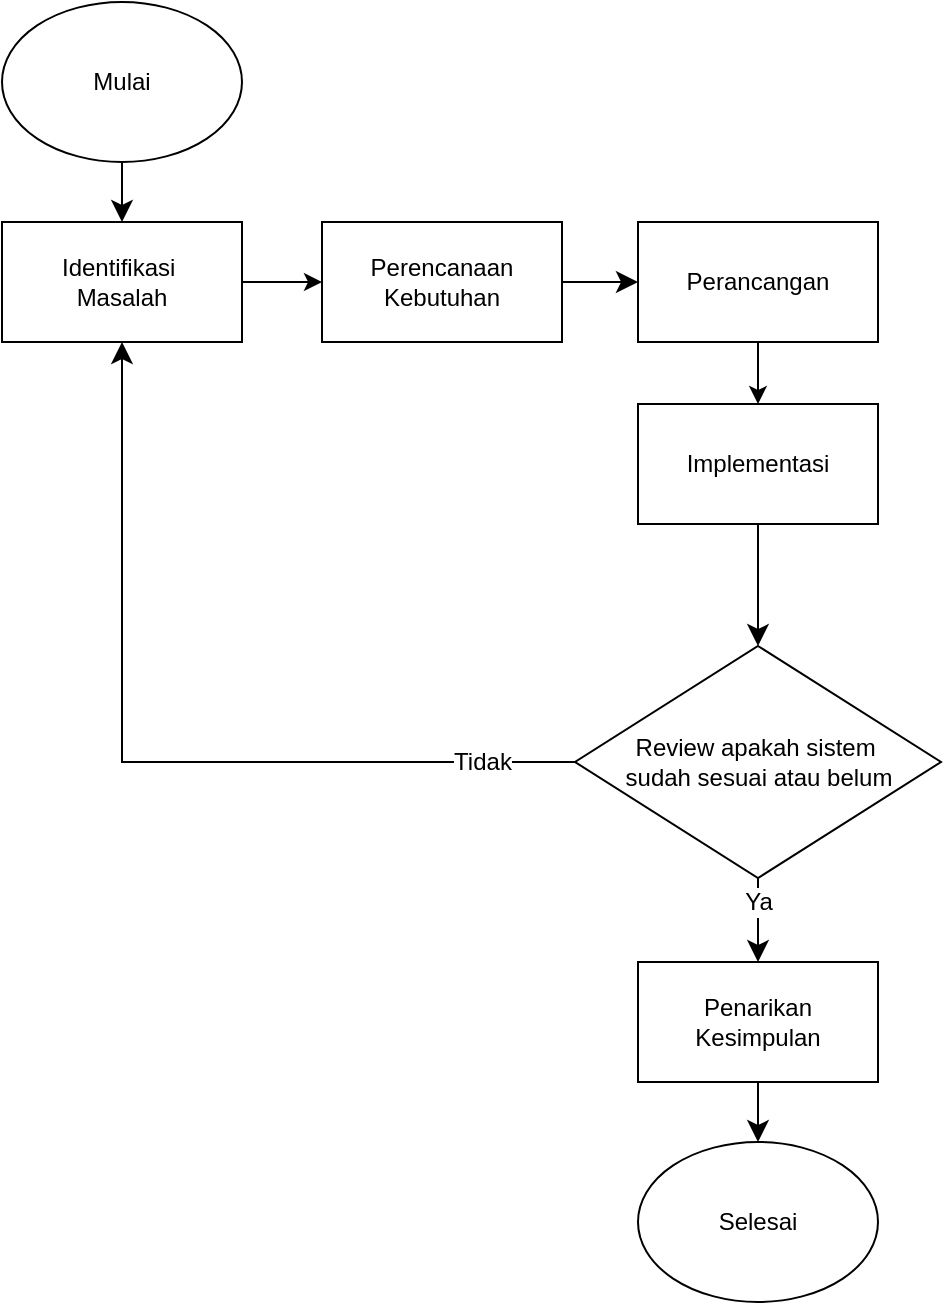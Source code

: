 <mxfile>
    <diagram id="Jq6pnmk7uPz0v0AdNCDa" name="Page-1">
        <mxGraphModel dx="1734" dy="1590" grid="1" gridSize="10" guides="1" tooltips="1" connect="1" arrows="1" fold="1" page="1" pageScale="1" pageWidth="850" pageHeight="1100" math="0" shadow="0">
            <root>
                <mxCell id="0"/>
                <mxCell id="1" parent="0"/>
                <mxCell id="2" value="Selesai" style="ellipse;whiteSpace=wrap;html=1;" vertex="1" parent="1">
                    <mxGeometry x="78" y="270" width="120" height="80" as="geometry"/>
                </mxCell>
                <mxCell id="3" value="Mulai" style="ellipse;whiteSpace=wrap;html=1;" vertex="1" parent="1">
                    <mxGeometry x="-240" y="-300" width="120" height="80" as="geometry"/>
                </mxCell>
                <mxCell id="4" value="" style="endArrow=classic;html=1;rounded=0;fontSize=12;startSize=8;endSize=8;curved=1;exitX=0.5;exitY=1;exitDx=0;exitDy=0;entryX=0.5;entryY=0;entryDx=0;entryDy=0;" edge="1" parent="1" source="3" target="16">
                    <mxGeometry width="50" height="50" relative="1" as="geometry">
                        <mxPoint x="-111" y="103" as="sourcePoint"/>
                        <mxPoint x="-203" y="-176" as="targetPoint"/>
                    </mxGeometry>
                </mxCell>
                <mxCell id="5" value="Perencanaan Kebutuhan" style="rounded=0;whiteSpace=wrap;html=1;" vertex="1" parent="1">
                    <mxGeometry x="-80" y="-190" width="120" height="60" as="geometry"/>
                </mxCell>
                <mxCell id="6" value="Implementasi" style="rounded=0;whiteSpace=wrap;html=1;" vertex="1" parent="1">
                    <mxGeometry x="78" y="-99" width="120" height="60" as="geometry"/>
                </mxCell>
                <mxCell id="7" value="Penarikan Kesimpulan" style="rounded=0;whiteSpace=wrap;html=1;" vertex="1" parent="1">
                    <mxGeometry x="78" y="180" width="120" height="60" as="geometry"/>
                </mxCell>
                <mxCell id="8" value="" style="endArrow=classic;html=1;rounded=0;fontSize=12;startSize=8;endSize=8;curved=1;" edge="1" parent="1" source="5" target="18">
                    <mxGeometry width="50" height="50" relative="1" as="geometry">
                        <mxPoint x="-184" y="167" as="sourcePoint"/>
                        <mxPoint x="-134" y="117" as="targetPoint"/>
                    </mxGeometry>
                </mxCell>
                <mxCell id="9" value="" style="endArrow=classic;html=1;rounded=0;fontSize=12;startSize=8;endSize=8;curved=1;entryX=0.5;entryY=0;entryDx=0;entryDy=0;" edge="1" parent="1" source="6" target="15">
                    <mxGeometry width="50" height="50" relative="1" as="geometry">
                        <mxPoint x="-184" y="167" as="sourcePoint"/>
                        <mxPoint x="-220.5" y="207" as="targetPoint"/>
                    </mxGeometry>
                </mxCell>
                <mxCell id="10" value="" style="endArrow=classic;html=1;rounded=0;fontSize=12;startSize=8;endSize=8;curved=1;exitX=0.5;exitY=1;exitDx=0;exitDy=0;entryX=0.5;entryY=0;entryDx=0;entryDy=0;" edge="1" parent="1" source="15" target="7">
                    <mxGeometry width="50" height="50" relative="1" as="geometry">
                        <mxPoint x="-220.5" y="332" as="sourcePoint"/>
                        <mxPoint x="-167" y="245" as="targetPoint"/>
                    </mxGeometry>
                </mxCell>
                <mxCell id="11" value="Ya" style="edgeLabel;html=1;align=center;verticalAlign=middle;resizable=0;points=[];fontSize=12;" vertex="1" connectable="0" parent="10">
                    <mxGeometry x="-0.065" y="-2" relative="1" as="geometry">
                        <mxPoint x="2" y="-8" as="offset"/>
                    </mxGeometry>
                </mxCell>
                <mxCell id="12" value="" style="endArrow=classic;html=1;rounded=0;fontSize=12;startSize=8;endSize=8;curved=1;exitX=0.5;exitY=1;exitDx=0;exitDy=0;entryX=0.5;entryY=0;entryDx=0;entryDy=0;" edge="1" parent="1" source="7" target="2">
                    <mxGeometry width="50" height="50" relative="1" as="geometry">
                        <mxPoint x="-217" y="424" as="sourcePoint"/>
                        <mxPoint x="-167" y="374" as="targetPoint"/>
                    </mxGeometry>
                </mxCell>
                <mxCell id="13" value="" style="edgeStyle=none;curved=0;rounded=0;orthogonalLoop=1;jettySize=auto;html=1;fontSize=12;startSize=8;endSize=8;exitX=0;exitY=0.5;exitDx=0;exitDy=0;" edge="1" parent="1" source="15" target="16">
                    <mxGeometry relative="1" as="geometry">
                        <mxPoint x="-220" y="2" as="targetPoint"/>
                        <Array as="points">
                            <mxPoint x="-180" y="80"/>
                        </Array>
                    </mxGeometry>
                </mxCell>
                <mxCell id="14" value="Tidak" style="edgeLabel;html=1;align=center;verticalAlign=middle;resizable=0;points=[];fontSize=12;" vertex="1" connectable="0" parent="13">
                    <mxGeometry x="-0.898" y="2" relative="1" as="geometry">
                        <mxPoint x="-24" y="-2" as="offset"/>
                    </mxGeometry>
                </mxCell>
                <mxCell id="15" value="Review apakah sistem&amp;nbsp;&lt;div&gt;sudah sesuai atau belum&lt;/div&gt;" style="rhombus;whiteSpace=wrap;html=1;" vertex="1" parent="1">
                    <mxGeometry x="46.5" y="22" width="183" height="116" as="geometry"/>
                </mxCell>
                <mxCell id="16" value="Identifikasi&amp;nbsp;&lt;div&gt;Masalah&lt;/div&gt;" style="rounded=0;whiteSpace=wrap;html=1;" vertex="1" parent="1">
                    <mxGeometry x="-240" y="-190" width="120" height="60" as="geometry"/>
                </mxCell>
                <mxCell id="17" value="" style="endArrow=classic;html=1;rounded=0;exitX=1;exitY=0.5;exitDx=0;exitDy=0;" edge="1" parent="1" source="16" target="5">
                    <mxGeometry width="50" height="50" relative="1" as="geometry">
                        <mxPoint x="-266" y="-105" as="sourcePoint"/>
                        <mxPoint x="-216" y="-155" as="targetPoint"/>
                    </mxGeometry>
                </mxCell>
                <mxCell id="18" value="Perancangan" style="rounded=0;whiteSpace=wrap;html=1;" vertex="1" parent="1">
                    <mxGeometry x="78" y="-190" width="120" height="60" as="geometry"/>
                </mxCell>
                <mxCell id="19" value="" style="endArrow=classic;html=1;" edge="1" parent="1" source="18" target="6">
                    <mxGeometry width="50" height="50" relative="1" as="geometry">
                        <mxPoint x="-80" y="30" as="sourcePoint"/>
                        <mxPoint x="-30" y="-20" as="targetPoint"/>
                    </mxGeometry>
                </mxCell>
            </root>
        </mxGraphModel>
    </diagram>
</mxfile>